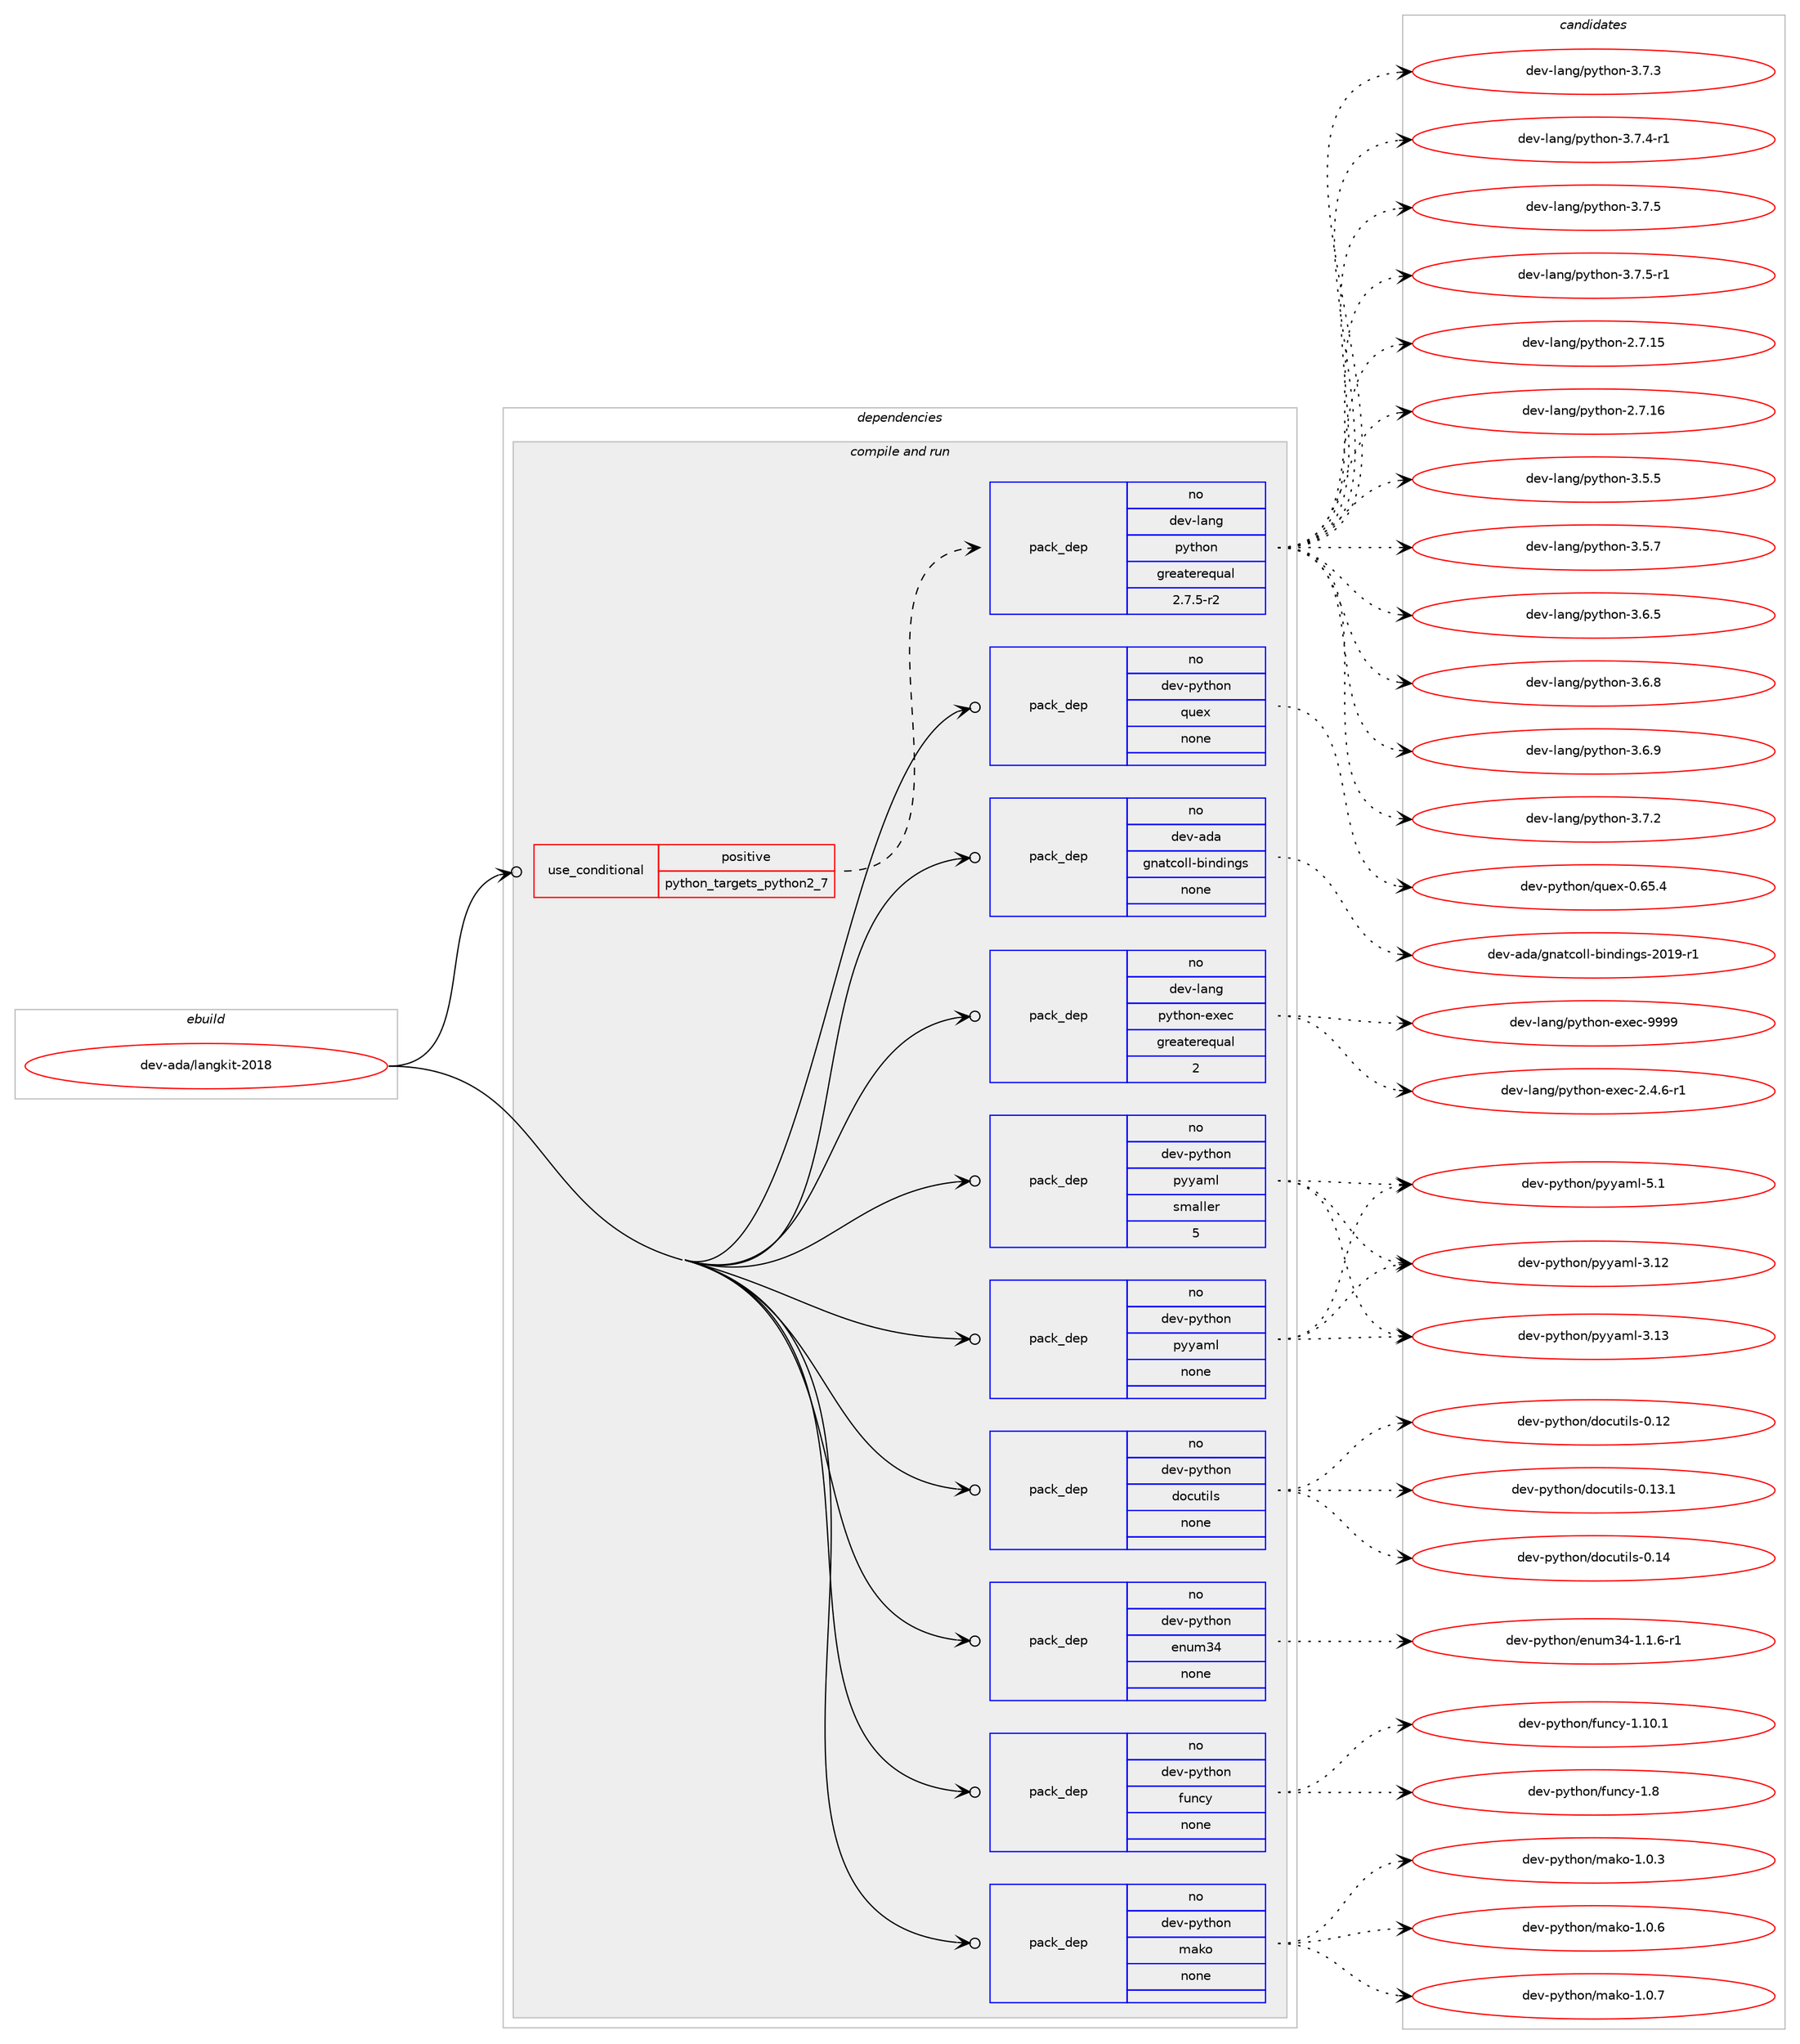 digraph prolog {

# *************
# Graph options
# *************

newrank=true;
concentrate=true;
compound=true;
graph [rankdir=LR,fontname=Helvetica,fontsize=10,ranksep=1.5];#, ranksep=2.5, nodesep=0.2];
edge  [arrowhead=vee];
node  [fontname=Helvetica,fontsize=10];

# **********
# The ebuild
# **********

subgraph cluster_leftcol {
color=gray;
rank=same;
label=<<i>ebuild</i>>;
id [label="dev-ada/langkit-2018", color=red, width=4, href="../dev-ada/langkit-2018.svg"];
}

# ****************
# The dependencies
# ****************

subgraph cluster_midcol {
color=gray;
label=<<i>dependencies</i>>;
subgraph cluster_compile {
fillcolor="#eeeeee";
style=filled;
label=<<i>compile</i>>;
}
subgraph cluster_compileandrun {
fillcolor="#eeeeee";
style=filled;
label=<<i>compile and run</i>>;
subgraph cond122330 {
dependency516586 [label=<<TABLE BORDER="0" CELLBORDER="1" CELLSPACING="0" CELLPADDING="4"><TR><TD ROWSPAN="3" CELLPADDING="10">use_conditional</TD></TR><TR><TD>positive</TD></TR><TR><TD>python_targets_python2_7</TD></TR></TABLE>>, shape=none, color=red];
subgraph pack384688 {
dependency516587 [label=<<TABLE BORDER="0" CELLBORDER="1" CELLSPACING="0" CELLPADDING="4" WIDTH="220"><TR><TD ROWSPAN="6" CELLPADDING="30">pack_dep</TD></TR><TR><TD WIDTH="110">no</TD></TR><TR><TD>dev-lang</TD></TR><TR><TD>python</TD></TR><TR><TD>greaterequal</TD></TR><TR><TD>2.7.5-r2</TD></TR></TABLE>>, shape=none, color=blue];
}
dependency516586:e -> dependency516587:w [weight=20,style="dashed",arrowhead="vee"];
}
id:e -> dependency516586:w [weight=20,style="solid",arrowhead="odotvee"];
subgraph pack384689 {
dependency516588 [label=<<TABLE BORDER="0" CELLBORDER="1" CELLSPACING="0" CELLPADDING="4" WIDTH="220"><TR><TD ROWSPAN="6" CELLPADDING="30">pack_dep</TD></TR><TR><TD WIDTH="110">no</TD></TR><TR><TD>dev-ada</TD></TR><TR><TD>gnatcoll-bindings</TD></TR><TR><TD>none</TD></TR><TR><TD></TD></TR></TABLE>>, shape=none, color=blue];
}
id:e -> dependency516588:w [weight=20,style="solid",arrowhead="odotvee"];
subgraph pack384690 {
dependency516589 [label=<<TABLE BORDER="0" CELLBORDER="1" CELLSPACING="0" CELLPADDING="4" WIDTH="220"><TR><TD ROWSPAN="6" CELLPADDING="30">pack_dep</TD></TR><TR><TD WIDTH="110">no</TD></TR><TR><TD>dev-lang</TD></TR><TR><TD>python-exec</TD></TR><TR><TD>greaterequal</TD></TR><TR><TD>2</TD></TR></TABLE>>, shape=none, color=blue];
}
id:e -> dependency516589:w [weight=20,style="solid",arrowhead="odotvee"];
subgraph pack384691 {
dependency516590 [label=<<TABLE BORDER="0" CELLBORDER="1" CELLSPACING="0" CELLPADDING="4" WIDTH="220"><TR><TD ROWSPAN="6" CELLPADDING="30">pack_dep</TD></TR><TR><TD WIDTH="110">no</TD></TR><TR><TD>dev-python</TD></TR><TR><TD>docutils</TD></TR><TR><TD>none</TD></TR><TR><TD></TD></TR></TABLE>>, shape=none, color=blue];
}
id:e -> dependency516590:w [weight=20,style="solid",arrowhead="odotvee"];
subgraph pack384692 {
dependency516591 [label=<<TABLE BORDER="0" CELLBORDER="1" CELLSPACING="0" CELLPADDING="4" WIDTH="220"><TR><TD ROWSPAN="6" CELLPADDING="30">pack_dep</TD></TR><TR><TD WIDTH="110">no</TD></TR><TR><TD>dev-python</TD></TR><TR><TD>enum34</TD></TR><TR><TD>none</TD></TR><TR><TD></TD></TR></TABLE>>, shape=none, color=blue];
}
id:e -> dependency516591:w [weight=20,style="solid",arrowhead="odotvee"];
subgraph pack384693 {
dependency516592 [label=<<TABLE BORDER="0" CELLBORDER="1" CELLSPACING="0" CELLPADDING="4" WIDTH="220"><TR><TD ROWSPAN="6" CELLPADDING="30">pack_dep</TD></TR><TR><TD WIDTH="110">no</TD></TR><TR><TD>dev-python</TD></TR><TR><TD>funcy</TD></TR><TR><TD>none</TD></TR><TR><TD></TD></TR></TABLE>>, shape=none, color=blue];
}
id:e -> dependency516592:w [weight=20,style="solid",arrowhead="odotvee"];
subgraph pack384694 {
dependency516593 [label=<<TABLE BORDER="0" CELLBORDER="1" CELLSPACING="0" CELLPADDING="4" WIDTH="220"><TR><TD ROWSPAN="6" CELLPADDING="30">pack_dep</TD></TR><TR><TD WIDTH="110">no</TD></TR><TR><TD>dev-python</TD></TR><TR><TD>mako</TD></TR><TR><TD>none</TD></TR><TR><TD></TD></TR></TABLE>>, shape=none, color=blue];
}
id:e -> dependency516593:w [weight=20,style="solid",arrowhead="odotvee"];
subgraph pack384695 {
dependency516594 [label=<<TABLE BORDER="0" CELLBORDER="1" CELLSPACING="0" CELLPADDING="4" WIDTH="220"><TR><TD ROWSPAN="6" CELLPADDING="30">pack_dep</TD></TR><TR><TD WIDTH="110">no</TD></TR><TR><TD>dev-python</TD></TR><TR><TD>pyyaml</TD></TR><TR><TD>none</TD></TR><TR><TD></TD></TR></TABLE>>, shape=none, color=blue];
}
id:e -> dependency516594:w [weight=20,style="solid",arrowhead="odotvee"];
subgraph pack384696 {
dependency516595 [label=<<TABLE BORDER="0" CELLBORDER="1" CELLSPACING="0" CELLPADDING="4" WIDTH="220"><TR><TD ROWSPAN="6" CELLPADDING="30">pack_dep</TD></TR><TR><TD WIDTH="110">no</TD></TR><TR><TD>dev-python</TD></TR><TR><TD>pyyaml</TD></TR><TR><TD>smaller</TD></TR><TR><TD>5</TD></TR></TABLE>>, shape=none, color=blue];
}
id:e -> dependency516595:w [weight=20,style="solid",arrowhead="odotvee"];
subgraph pack384697 {
dependency516596 [label=<<TABLE BORDER="0" CELLBORDER="1" CELLSPACING="0" CELLPADDING="4" WIDTH="220"><TR><TD ROWSPAN="6" CELLPADDING="30">pack_dep</TD></TR><TR><TD WIDTH="110">no</TD></TR><TR><TD>dev-python</TD></TR><TR><TD>quex</TD></TR><TR><TD>none</TD></TR><TR><TD></TD></TR></TABLE>>, shape=none, color=blue];
}
id:e -> dependency516596:w [weight=20,style="solid",arrowhead="odotvee"];
}
subgraph cluster_run {
fillcolor="#eeeeee";
style=filled;
label=<<i>run</i>>;
}
}

# **************
# The candidates
# **************

subgraph cluster_choices {
rank=same;
color=gray;
label=<<i>candidates</i>>;

subgraph choice384688 {
color=black;
nodesep=1;
choice10010111845108971101034711212111610411111045504655464953 [label="dev-lang/python-2.7.15", color=red, width=4,href="../dev-lang/python-2.7.15.svg"];
choice10010111845108971101034711212111610411111045504655464954 [label="dev-lang/python-2.7.16", color=red, width=4,href="../dev-lang/python-2.7.16.svg"];
choice100101118451089711010347112121116104111110455146534653 [label="dev-lang/python-3.5.5", color=red, width=4,href="../dev-lang/python-3.5.5.svg"];
choice100101118451089711010347112121116104111110455146534655 [label="dev-lang/python-3.5.7", color=red, width=4,href="../dev-lang/python-3.5.7.svg"];
choice100101118451089711010347112121116104111110455146544653 [label="dev-lang/python-3.6.5", color=red, width=4,href="../dev-lang/python-3.6.5.svg"];
choice100101118451089711010347112121116104111110455146544656 [label="dev-lang/python-3.6.8", color=red, width=4,href="../dev-lang/python-3.6.8.svg"];
choice100101118451089711010347112121116104111110455146544657 [label="dev-lang/python-3.6.9", color=red, width=4,href="../dev-lang/python-3.6.9.svg"];
choice100101118451089711010347112121116104111110455146554650 [label="dev-lang/python-3.7.2", color=red, width=4,href="../dev-lang/python-3.7.2.svg"];
choice100101118451089711010347112121116104111110455146554651 [label="dev-lang/python-3.7.3", color=red, width=4,href="../dev-lang/python-3.7.3.svg"];
choice1001011184510897110103471121211161041111104551465546524511449 [label="dev-lang/python-3.7.4-r1", color=red, width=4,href="../dev-lang/python-3.7.4-r1.svg"];
choice100101118451089711010347112121116104111110455146554653 [label="dev-lang/python-3.7.5", color=red, width=4,href="../dev-lang/python-3.7.5.svg"];
choice1001011184510897110103471121211161041111104551465546534511449 [label="dev-lang/python-3.7.5-r1", color=red, width=4,href="../dev-lang/python-3.7.5-r1.svg"];
dependency516587:e -> choice10010111845108971101034711212111610411111045504655464953:w [style=dotted,weight="100"];
dependency516587:e -> choice10010111845108971101034711212111610411111045504655464954:w [style=dotted,weight="100"];
dependency516587:e -> choice100101118451089711010347112121116104111110455146534653:w [style=dotted,weight="100"];
dependency516587:e -> choice100101118451089711010347112121116104111110455146534655:w [style=dotted,weight="100"];
dependency516587:e -> choice100101118451089711010347112121116104111110455146544653:w [style=dotted,weight="100"];
dependency516587:e -> choice100101118451089711010347112121116104111110455146544656:w [style=dotted,weight="100"];
dependency516587:e -> choice100101118451089711010347112121116104111110455146544657:w [style=dotted,weight="100"];
dependency516587:e -> choice100101118451089711010347112121116104111110455146554650:w [style=dotted,weight="100"];
dependency516587:e -> choice100101118451089711010347112121116104111110455146554651:w [style=dotted,weight="100"];
dependency516587:e -> choice1001011184510897110103471121211161041111104551465546524511449:w [style=dotted,weight="100"];
dependency516587:e -> choice100101118451089711010347112121116104111110455146554653:w [style=dotted,weight="100"];
dependency516587:e -> choice1001011184510897110103471121211161041111104551465546534511449:w [style=dotted,weight="100"];
}
subgraph choice384689 {
color=black;
nodesep=1;
choice100101118459710097471031109711699111108108459810511010010511010311545504849574511449 [label="dev-ada/gnatcoll-bindings-2019-r1", color=red, width=4,href="../dev-ada/gnatcoll-bindings-2019-r1.svg"];
dependency516588:e -> choice100101118459710097471031109711699111108108459810511010010511010311545504849574511449:w [style=dotted,weight="100"];
}
subgraph choice384690 {
color=black;
nodesep=1;
choice10010111845108971101034711212111610411111045101120101994550465246544511449 [label="dev-lang/python-exec-2.4.6-r1", color=red, width=4,href="../dev-lang/python-exec-2.4.6-r1.svg"];
choice10010111845108971101034711212111610411111045101120101994557575757 [label="dev-lang/python-exec-9999", color=red, width=4,href="../dev-lang/python-exec-9999.svg"];
dependency516589:e -> choice10010111845108971101034711212111610411111045101120101994550465246544511449:w [style=dotted,weight="100"];
dependency516589:e -> choice10010111845108971101034711212111610411111045101120101994557575757:w [style=dotted,weight="100"];
}
subgraph choice384691 {
color=black;
nodesep=1;
choice1001011184511212111610411111047100111991171161051081154548464950 [label="dev-python/docutils-0.12", color=red, width=4,href="../dev-python/docutils-0.12.svg"];
choice10010111845112121116104111110471001119911711610510811545484649514649 [label="dev-python/docutils-0.13.1", color=red, width=4,href="../dev-python/docutils-0.13.1.svg"];
choice1001011184511212111610411111047100111991171161051081154548464952 [label="dev-python/docutils-0.14", color=red, width=4,href="../dev-python/docutils-0.14.svg"];
dependency516590:e -> choice1001011184511212111610411111047100111991171161051081154548464950:w [style=dotted,weight="100"];
dependency516590:e -> choice10010111845112121116104111110471001119911711610510811545484649514649:w [style=dotted,weight="100"];
dependency516590:e -> choice1001011184511212111610411111047100111991171161051081154548464952:w [style=dotted,weight="100"];
}
subgraph choice384692 {
color=black;
nodesep=1;
choice100101118451121211161041111104710111011710951524549464946544511449 [label="dev-python/enum34-1.1.6-r1", color=red, width=4,href="../dev-python/enum34-1.1.6-r1.svg"];
dependency516591:e -> choice100101118451121211161041111104710111011710951524549464946544511449:w [style=dotted,weight="100"];
}
subgraph choice384693 {
color=black;
nodesep=1;
choice10010111845112121116104111110471021171109912145494649484649 [label="dev-python/funcy-1.10.1", color=red, width=4,href="../dev-python/funcy-1.10.1.svg"];
choice10010111845112121116104111110471021171109912145494656 [label="dev-python/funcy-1.8", color=red, width=4,href="../dev-python/funcy-1.8.svg"];
dependency516592:e -> choice10010111845112121116104111110471021171109912145494649484649:w [style=dotted,weight="100"];
dependency516592:e -> choice10010111845112121116104111110471021171109912145494656:w [style=dotted,weight="100"];
}
subgraph choice384694 {
color=black;
nodesep=1;
choice100101118451121211161041111104710997107111454946484651 [label="dev-python/mako-1.0.3", color=red, width=4,href="../dev-python/mako-1.0.3.svg"];
choice100101118451121211161041111104710997107111454946484654 [label="dev-python/mako-1.0.6", color=red, width=4,href="../dev-python/mako-1.0.6.svg"];
choice100101118451121211161041111104710997107111454946484655 [label="dev-python/mako-1.0.7", color=red, width=4,href="../dev-python/mako-1.0.7.svg"];
dependency516593:e -> choice100101118451121211161041111104710997107111454946484651:w [style=dotted,weight="100"];
dependency516593:e -> choice100101118451121211161041111104710997107111454946484654:w [style=dotted,weight="100"];
dependency516593:e -> choice100101118451121211161041111104710997107111454946484655:w [style=dotted,weight="100"];
}
subgraph choice384695 {
color=black;
nodesep=1;
choice1001011184511212111610411111047112121121971091084551464950 [label="dev-python/pyyaml-3.12", color=red, width=4,href="../dev-python/pyyaml-3.12.svg"];
choice1001011184511212111610411111047112121121971091084551464951 [label="dev-python/pyyaml-3.13", color=red, width=4,href="../dev-python/pyyaml-3.13.svg"];
choice10010111845112121116104111110471121211219710910845534649 [label="dev-python/pyyaml-5.1", color=red, width=4,href="../dev-python/pyyaml-5.1.svg"];
dependency516594:e -> choice1001011184511212111610411111047112121121971091084551464950:w [style=dotted,weight="100"];
dependency516594:e -> choice1001011184511212111610411111047112121121971091084551464951:w [style=dotted,weight="100"];
dependency516594:e -> choice10010111845112121116104111110471121211219710910845534649:w [style=dotted,weight="100"];
}
subgraph choice384696 {
color=black;
nodesep=1;
choice1001011184511212111610411111047112121121971091084551464950 [label="dev-python/pyyaml-3.12", color=red, width=4,href="../dev-python/pyyaml-3.12.svg"];
choice1001011184511212111610411111047112121121971091084551464951 [label="dev-python/pyyaml-3.13", color=red, width=4,href="../dev-python/pyyaml-3.13.svg"];
choice10010111845112121116104111110471121211219710910845534649 [label="dev-python/pyyaml-5.1", color=red, width=4,href="../dev-python/pyyaml-5.1.svg"];
dependency516595:e -> choice1001011184511212111610411111047112121121971091084551464950:w [style=dotted,weight="100"];
dependency516595:e -> choice1001011184511212111610411111047112121121971091084551464951:w [style=dotted,weight="100"];
dependency516595:e -> choice10010111845112121116104111110471121211219710910845534649:w [style=dotted,weight="100"];
}
subgraph choice384697 {
color=black;
nodesep=1;
choice100101118451121211161041111104711311710112045484654534652 [label="dev-python/quex-0.65.4", color=red, width=4,href="../dev-python/quex-0.65.4.svg"];
dependency516596:e -> choice100101118451121211161041111104711311710112045484654534652:w [style=dotted,weight="100"];
}
}

}

